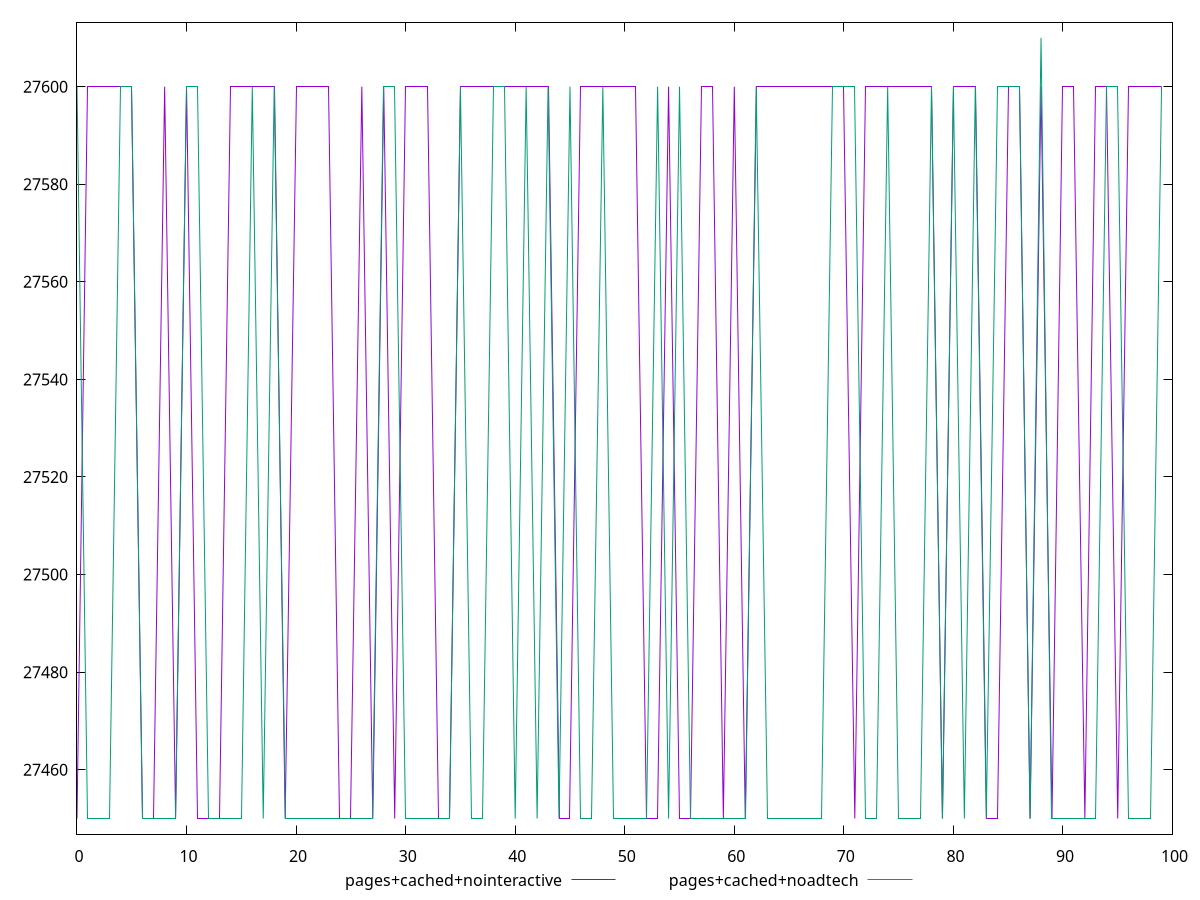 reset
set terminal svg size 640, 500 enhanced background rgb 'white'
set output "reprap/uses-webp-images/comparison/line/3_vs_4.svg"

$pagesCachedNointeractive <<EOF
0 27450
1 27600
2 27600
3 27600
4 27600
5 27600
6 27450
7 27450
8 27600
9 27450
10 27600
11 27450
12 27450
13 27450
14 27600
15 27600
16 27600
17 27600
18 27600
19 27450
20 27600
21 27600
22 27600
23 27600
24 27450
25 27450
26 27600
27 27450
28 27600
29 27450
30 27600
31 27600
32 27600
33 27450
34 27450
35 27600
36 27600
37 27600
38 27600
39 27600
40 27600
41 27600
42 27600
43 27600
44 27450
45 27450
46 27600
47 27600
48 27600
49 27600
50 27600
51 27600
52 27450
53 27450
54 27600
55 27450
56 27450
57 27600
58 27600
59 27450
60 27600
61 27450
62 27600
63 27600
64 27600
65 27600
66 27600
67 27600
68 27600
69 27600
70 27600
71 27450
72 27600
73 27600
74 27600
75 27600
76 27600
77 27600
78 27600
79 27450
80 27600
81 27600
82 27600
83 27450
84 27450
85 27600
86 27600
87 27450
88 27600
89 27450
90 27600
91 27600
92 27450
93 27600
94 27600
95 27450
96 27600
97 27600
98 27600
99 27600
EOF

$pagesCachedNoadtech <<EOF
0 27600
1 27450
2 27450
3 27450
4 27600
5 27600
6 27450
7 27450
8 27450
9 27450
10 27600
11 27600
12 27450
13 27450
14 27450
15 27450
16 27600
17 27450
18 27600
19 27450
20 27450
21 27450
22 27450
23 27450
24 27450
25 27450
26 27450
27 27450
28 27600
29 27600
30 27450
31 27450
32 27450
33 27450
34 27450
35 27600
36 27450
37 27450
38 27600
39 27600
40 27450
41 27600
42 27450
43 27600
44 27450
45 27600
46 27450
47 27450
48 27600
49 27450
50 27450
51 27450
52 27450
53 27600
54 27450
55 27600
56 27450
57 27450
58 27450
59 27450
60 27450
61 27450
62 27600
63 27450
64 27450
65 27450
66 27450
67 27450
68 27450
69 27600
70 27600
71 27600
72 27450
73 27450
74 27600
75 27450
76 27450
77 27450
78 27600
79 27450
80 27600
81 27450
82 27600
83 27450
84 27600
85 27600
86 27600
87 27450
88 27610
89 27450
90 27450
91 27450
92 27450
93 27450
94 27600
95 27600
96 27450
97 27450
98 27450
99 27600
EOF

set key outside below
set yrange [27446.8:27613.2]

plot \
  $pagesCachedNointeractive title "pages+cached+nointeractive" with line, \
  $pagesCachedNoadtech title "pages+cached+noadtech" with line, \


reset